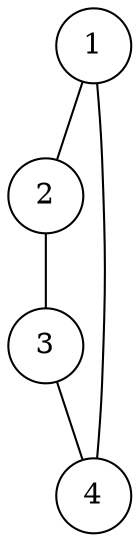 graph g{
    layout = dot
//    layout = fdp
//    layout = neato
//    layout = osage
//    layout = sfdp
//    layout = twopi
1 [shape=circle];
2 [shape=circle];
3 [shape=circle];
4 [shape=circle];

1 -- 2;
2 -- 3;
3 -- 4;
4 -- 1;
}